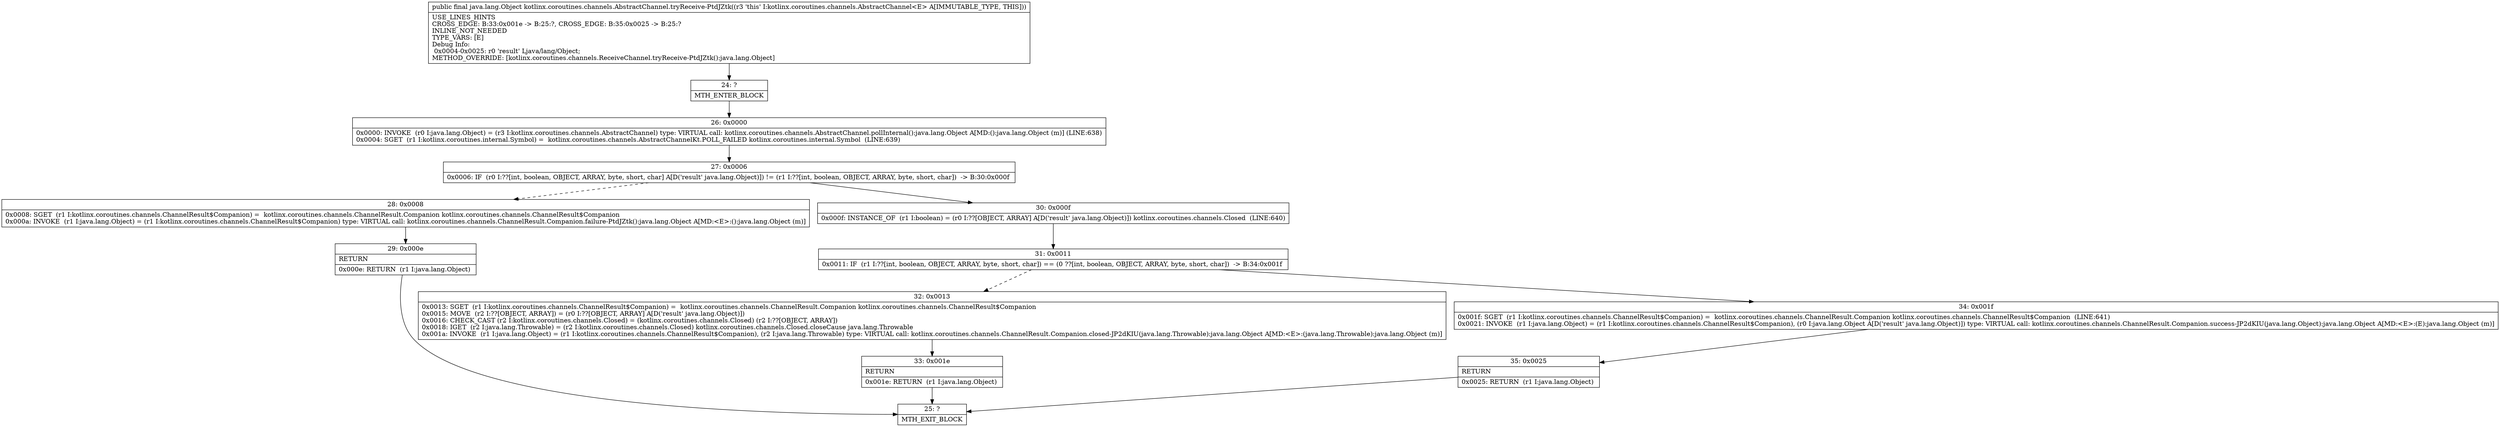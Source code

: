 digraph "CFG forkotlinx.coroutines.channels.AbstractChannel.tryReceive\-PtdJZtk()Ljava\/lang\/Object;" {
Node_24 [shape=record,label="{24\:\ ?|MTH_ENTER_BLOCK\l}"];
Node_26 [shape=record,label="{26\:\ 0x0000|0x0000: INVOKE  (r0 I:java.lang.Object) = (r3 I:kotlinx.coroutines.channels.AbstractChannel) type: VIRTUAL call: kotlinx.coroutines.channels.AbstractChannel.pollInternal():java.lang.Object A[MD:():java.lang.Object (m)] (LINE:638)\l0x0004: SGET  (r1 I:kotlinx.coroutines.internal.Symbol) =  kotlinx.coroutines.channels.AbstractChannelKt.POLL_FAILED kotlinx.coroutines.internal.Symbol  (LINE:639)\l}"];
Node_27 [shape=record,label="{27\:\ 0x0006|0x0006: IF  (r0 I:??[int, boolean, OBJECT, ARRAY, byte, short, char] A[D('result' java.lang.Object)]) != (r1 I:??[int, boolean, OBJECT, ARRAY, byte, short, char])  \-\> B:30:0x000f \l}"];
Node_28 [shape=record,label="{28\:\ 0x0008|0x0008: SGET  (r1 I:kotlinx.coroutines.channels.ChannelResult$Companion) =  kotlinx.coroutines.channels.ChannelResult.Companion kotlinx.coroutines.channels.ChannelResult$Companion \l0x000a: INVOKE  (r1 I:java.lang.Object) = (r1 I:kotlinx.coroutines.channels.ChannelResult$Companion) type: VIRTUAL call: kotlinx.coroutines.channels.ChannelResult.Companion.failure\-PtdJZtk():java.lang.Object A[MD:\<E\>:():java.lang.Object (m)]\l}"];
Node_29 [shape=record,label="{29\:\ 0x000e|RETURN\l|0x000e: RETURN  (r1 I:java.lang.Object) \l}"];
Node_25 [shape=record,label="{25\:\ ?|MTH_EXIT_BLOCK\l}"];
Node_30 [shape=record,label="{30\:\ 0x000f|0x000f: INSTANCE_OF  (r1 I:boolean) = (r0 I:??[OBJECT, ARRAY] A[D('result' java.lang.Object)]) kotlinx.coroutines.channels.Closed  (LINE:640)\l}"];
Node_31 [shape=record,label="{31\:\ 0x0011|0x0011: IF  (r1 I:??[int, boolean, OBJECT, ARRAY, byte, short, char]) == (0 ??[int, boolean, OBJECT, ARRAY, byte, short, char])  \-\> B:34:0x001f \l}"];
Node_32 [shape=record,label="{32\:\ 0x0013|0x0013: SGET  (r1 I:kotlinx.coroutines.channels.ChannelResult$Companion) =  kotlinx.coroutines.channels.ChannelResult.Companion kotlinx.coroutines.channels.ChannelResult$Companion \l0x0015: MOVE  (r2 I:??[OBJECT, ARRAY]) = (r0 I:??[OBJECT, ARRAY] A[D('result' java.lang.Object)]) \l0x0016: CHECK_CAST (r2 I:kotlinx.coroutines.channels.Closed) = (kotlinx.coroutines.channels.Closed) (r2 I:??[OBJECT, ARRAY]) \l0x0018: IGET  (r2 I:java.lang.Throwable) = (r2 I:kotlinx.coroutines.channels.Closed) kotlinx.coroutines.channels.Closed.closeCause java.lang.Throwable \l0x001a: INVOKE  (r1 I:java.lang.Object) = (r1 I:kotlinx.coroutines.channels.ChannelResult$Companion), (r2 I:java.lang.Throwable) type: VIRTUAL call: kotlinx.coroutines.channels.ChannelResult.Companion.closed\-JP2dKIU(java.lang.Throwable):java.lang.Object A[MD:\<E\>:(java.lang.Throwable):java.lang.Object (m)]\l}"];
Node_33 [shape=record,label="{33\:\ 0x001e|RETURN\l|0x001e: RETURN  (r1 I:java.lang.Object) \l}"];
Node_34 [shape=record,label="{34\:\ 0x001f|0x001f: SGET  (r1 I:kotlinx.coroutines.channels.ChannelResult$Companion) =  kotlinx.coroutines.channels.ChannelResult.Companion kotlinx.coroutines.channels.ChannelResult$Companion  (LINE:641)\l0x0021: INVOKE  (r1 I:java.lang.Object) = (r1 I:kotlinx.coroutines.channels.ChannelResult$Companion), (r0 I:java.lang.Object A[D('result' java.lang.Object)]) type: VIRTUAL call: kotlinx.coroutines.channels.ChannelResult.Companion.success\-JP2dKIU(java.lang.Object):java.lang.Object A[MD:\<E\>:(E):java.lang.Object (m)]\l}"];
Node_35 [shape=record,label="{35\:\ 0x0025|RETURN\l|0x0025: RETURN  (r1 I:java.lang.Object) \l}"];
MethodNode[shape=record,label="{public final java.lang.Object kotlinx.coroutines.channels.AbstractChannel.tryReceive\-PtdJZtk((r3 'this' I:kotlinx.coroutines.channels.AbstractChannel\<E\> A[IMMUTABLE_TYPE, THIS]))  | USE_LINES_HINTS\lCROSS_EDGE: B:33:0x001e \-\> B:25:?, CROSS_EDGE: B:35:0x0025 \-\> B:25:?\lINLINE_NOT_NEEDED\lTYPE_VARS: [E]\lDebug Info:\l  0x0004\-0x0025: r0 'result' Ljava\/lang\/Object;\lMETHOD_OVERRIDE: [kotlinx.coroutines.channels.ReceiveChannel.tryReceive\-PtdJZtk():java.lang.Object]\l}"];
MethodNode -> Node_24;Node_24 -> Node_26;
Node_26 -> Node_27;
Node_27 -> Node_28[style=dashed];
Node_27 -> Node_30;
Node_28 -> Node_29;
Node_29 -> Node_25;
Node_30 -> Node_31;
Node_31 -> Node_32[style=dashed];
Node_31 -> Node_34;
Node_32 -> Node_33;
Node_33 -> Node_25;
Node_34 -> Node_35;
Node_35 -> Node_25;
}


